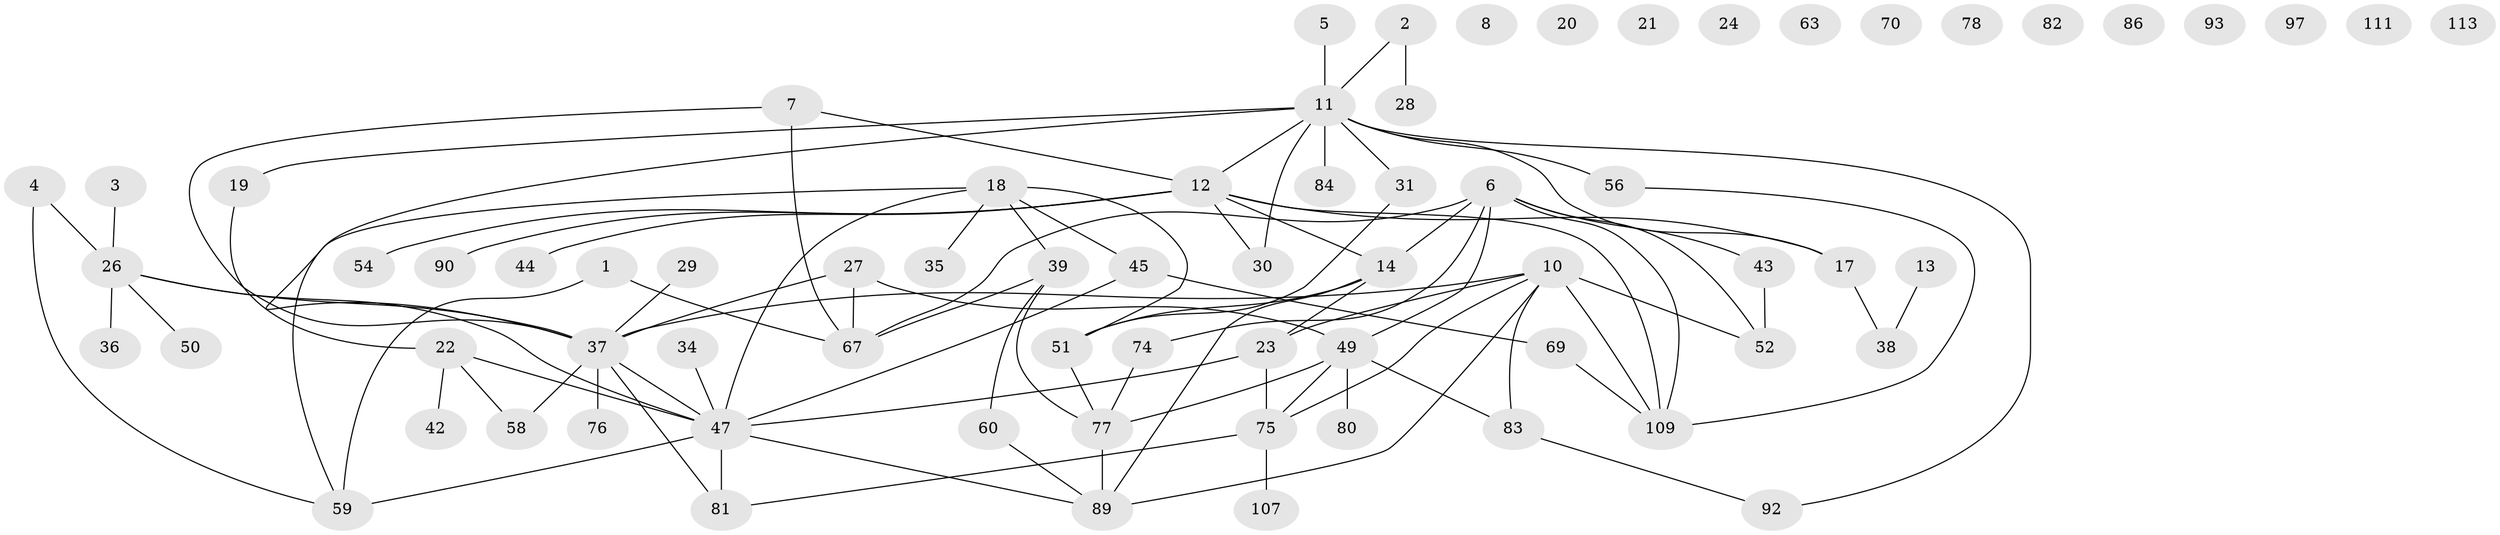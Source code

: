 // original degree distribution, {2: 0.226890756302521, 1: 0.20168067226890757, 4: 0.09243697478991597, 3: 0.2184873949579832, 0: 0.1092436974789916, 6: 0.04201680672268908, 5: 0.10084033613445378, 8: 0.008403361344537815}
// Generated by graph-tools (version 1.1) at 2025/16/03/04/25 18:16:32]
// undirected, 71 vertices, 94 edges
graph export_dot {
graph [start="1"]
  node [color=gray90,style=filled];
  1 [super="+85"];
  2;
  3;
  4;
  5 [super="+9"];
  6 [super="+79+33+32"];
  7;
  8;
  10 [super="+41+65"];
  11 [super="+87+46+88+15"];
  12 [super="+40"];
  13 [super="+25+16"];
  14 [super="+57"];
  17 [super="+105"];
  18 [super="+62"];
  19 [super="+71"];
  20;
  21;
  22 [super="+91"];
  23 [super="+119+100"];
  24;
  26 [super="+73"];
  27;
  28;
  29;
  30;
  31;
  34 [super="+72+96"];
  35;
  36;
  37 [super="+64+53"];
  38;
  39;
  42 [super="+103"];
  43 [super="+118"];
  44 [super="+102"];
  45 [super="+68"];
  47 [super="+110+48"];
  49 [super="+94"];
  50;
  51 [super="+112+116"];
  52;
  54;
  56;
  58;
  59;
  60;
  63;
  67;
  69 [super="+95"];
  70;
  74;
  75;
  76;
  77;
  78;
  80;
  81;
  82;
  83;
  84;
  86;
  89 [super="+98"];
  90;
  92 [super="+117"];
  93;
  97;
  107;
  109 [super="+114"];
  111;
  113;
  1 -- 67;
  1 -- 59;
  2 -- 28;
  2 -- 11;
  3 -- 26;
  4 -- 26;
  4 -- 59;
  5 -- 11;
  6 -- 49 [weight=2];
  6 -- 52;
  6 -- 74;
  6 -- 67;
  6 -- 109;
  6 -- 43;
  6 -- 14;
  7 -- 67;
  7 -- 37;
  7 -- 12;
  10 -- 109;
  10 -- 83;
  10 -- 52;
  10 -- 37;
  10 -- 75;
  10 -- 89;
  10 -- 23;
  11 -- 37 [weight=2];
  11 -- 84 [weight=3];
  11 -- 17;
  11 -- 56 [weight=2];
  11 -- 92;
  11 -- 30;
  11 -- 31;
  11 -- 19;
  11 -- 12 [weight=2];
  12 -- 17;
  12 -- 109;
  12 -- 30;
  12 -- 44;
  12 -- 54;
  12 -- 90;
  12 -- 14;
  13 -- 38;
  14 -- 51;
  14 -- 89;
  14 -- 23;
  17 -- 38;
  18 -- 59;
  18 -- 35;
  18 -- 51;
  18 -- 39;
  18 -- 45;
  18 -- 47;
  19 -- 22;
  22 -- 42;
  22 -- 58;
  22 -- 47;
  23 -- 47;
  23 -- 75;
  26 -- 37;
  26 -- 50;
  26 -- 36;
  26 -- 47;
  27 -- 49;
  27 -- 67;
  27 -- 37;
  29 -- 37;
  31 -- 51;
  34 -- 47;
  37 -- 58;
  37 -- 76;
  37 -- 81;
  37 -- 47;
  39 -- 60;
  39 -- 67;
  39 -- 77;
  43 -- 52;
  45 -- 47;
  45 -- 69;
  47 -- 59;
  47 -- 81;
  47 -- 89;
  49 -- 80;
  49 -- 83;
  49 -- 75;
  49 -- 77;
  51 -- 77;
  56 -- 109;
  60 -- 89;
  69 -- 109;
  74 -- 77;
  75 -- 81;
  75 -- 107;
  77 -- 89;
  83 -- 92;
}
